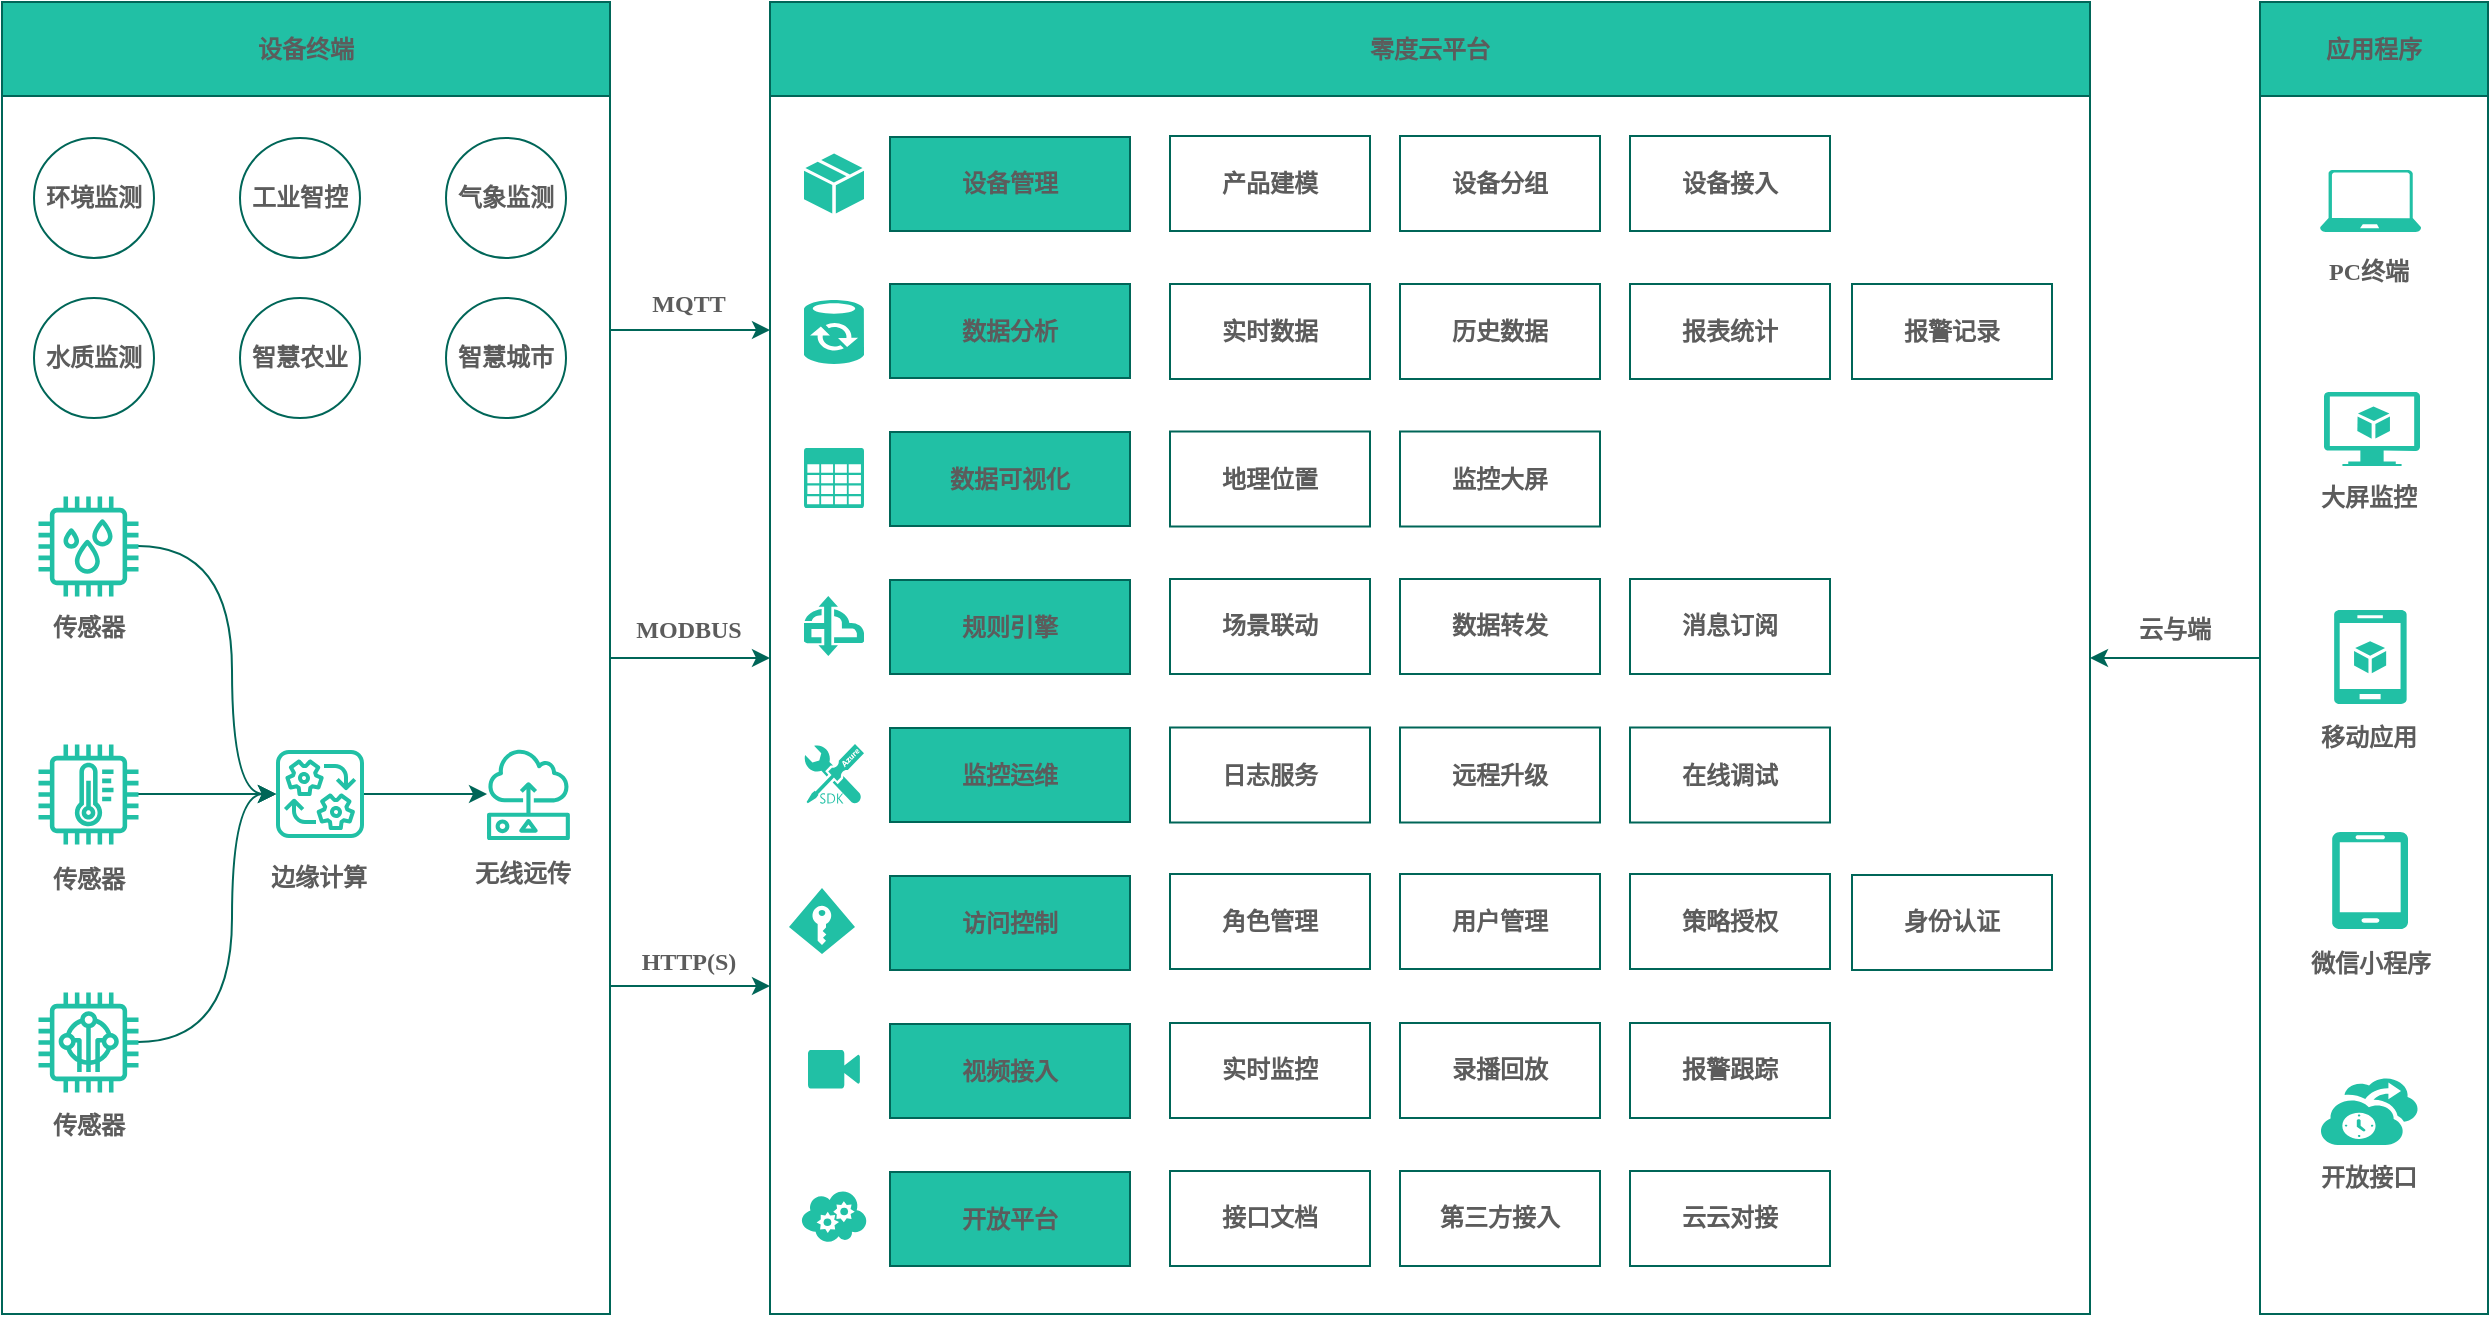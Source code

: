 <mxfile version="20.2.7" type="github" pages="3">
  <diagram id="eXwY4UNL-JvXnbsKmHx1" name="产品架构">
    <mxGraphModel dx="1154" dy="690" grid="0" gridSize="10" guides="1" tooltips="1" connect="1" arrows="1" fold="1" page="1" pageScale="1" pageWidth="1600" pageHeight="1200" math="0" shadow="0">
      <root>
        <mxCell id="0" />
        <mxCell id="1" parent="0" />
        <mxCell id="tjXEyFFxzJn_yfCBgNNE-80" style="edgeStyle=orthogonalEdgeStyle;rounded=0;orthogonalLoop=1;jettySize=auto;html=1;entryX=0;entryY=0.5;entryDx=0;entryDy=0;fontStyle=1;fontFamily=Verdana;curved=1;strokeColor=#006658;fontColor=#5C5C5C;sketch=0;" parent="1" source="tjXEyFFxzJn_yfCBgNNE-59" target="tjXEyFFxzJn_yfCBgNNE-73" edge="1">
          <mxGeometry relative="1" as="geometry" />
        </mxCell>
        <mxCell id="tjXEyFFxzJn_yfCBgNNE-81" style="edgeStyle=orthogonalEdgeStyle;rounded=0;orthogonalLoop=1;jettySize=auto;html=1;exitX=1;exitY=0.75;exitDx=0;exitDy=0;entryX=0;entryY=0.75;entryDx=0;entryDy=0;fontStyle=1;fontFamily=Verdana;curved=1;strokeColor=#006658;fontColor=#5C5C5C;sketch=0;" parent="1" source="tjXEyFFxzJn_yfCBgNNE-59" target="tjXEyFFxzJn_yfCBgNNE-73" edge="1">
          <mxGeometry relative="1" as="geometry" />
        </mxCell>
        <mxCell id="tjXEyFFxzJn_yfCBgNNE-82" style="edgeStyle=orthogonalEdgeStyle;rounded=0;orthogonalLoop=1;jettySize=auto;html=1;exitX=1;exitY=0.25;exitDx=0;exitDy=0;entryX=0;entryY=0.25;entryDx=0;entryDy=0;fontStyle=1;fontFamily=Verdana;curved=1;strokeColor=#006658;fontColor=#5C5C5C;sketch=0;" parent="1" source="tjXEyFFxzJn_yfCBgNNE-59" target="tjXEyFFxzJn_yfCBgNNE-73" edge="1">
          <mxGeometry relative="1" as="geometry" />
        </mxCell>
        <mxCell id="tjXEyFFxzJn_yfCBgNNE-59" value="" style="rounded=0;whiteSpace=wrap;html=1;fontFamily=Verdana;fontSize=12;fillColor=none;labelBorderColor=#A9C4EB;fontStyle=1;strokeColor=#006658;fontColor=#5C5C5C;sketch=0;" parent="1" vertex="1">
          <mxGeometry x="153" y="272" width="304" height="656" as="geometry" />
        </mxCell>
        <mxCell id="OxqNXNUA6j1CO8IW8d2d-9" style="edgeStyle=orthogonalEdgeStyle;rounded=0;orthogonalLoop=1;jettySize=auto;html=1;fontFamily=Verdana;curved=1;strokeColor=#006658;fontColor=#5C5C5C;sketch=0;" edge="1" parent="1" source="tjXEyFFxzJn_yfCBgNNE-10" target="tjXEyFFxzJn_yfCBgNNE-65">
          <mxGeometry relative="1" as="geometry">
            <Array as="points">
              <mxPoint x="268" y="544" />
              <mxPoint x="268" y="668" />
            </Array>
          </mxGeometry>
        </mxCell>
        <mxCell id="tjXEyFFxzJn_yfCBgNNE-10" value="" style="outlineConnect=0;verticalLabelPosition=bottom;verticalAlign=top;align=center;html=1;fontSize=12;fontStyle=1;aspect=fixed;pointerEvents=1;shape=mxgraph.aws4.iot_thing_humidity_sensor;fillStyle=auto;strokeWidth=0.3;rounded=0;resizeWidth=0;fixedWidth=0;fontFamily=Verdana;fillColor=#21C0A5;strokeColor=#006658;fontColor=#5C5C5C;sketch=0;" parent="1" vertex="1">
          <mxGeometry x="171" y="519" width="50" height="50" as="geometry" />
        </mxCell>
        <mxCell id="OxqNXNUA6j1CO8IW8d2d-11" style="edgeStyle=orthogonalEdgeStyle;rounded=0;orthogonalLoop=1;jettySize=auto;html=1;fontFamily=Verdana;curved=1;strokeColor=#006658;fontColor=#5C5C5C;sketch=0;" edge="1" parent="1" source="tjXEyFFxzJn_yfCBgNNE-11" target="tjXEyFFxzJn_yfCBgNNE-65">
          <mxGeometry relative="1" as="geometry" />
        </mxCell>
        <mxCell id="tjXEyFFxzJn_yfCBgNNE-11" value="" style="outlineConnect=0;verticalLabelPosition=bottom;verticalAlign=top;align=center;html=1;fontSize=12;fontStyle=1;aspect=fixed;pointerEvents=1;shape=mxgraph.aws4.iot_thing_temperature_sensor;strokeWidth=0.3;rounded=0;fontFamily=Verdana;fillColor=#21C0A5;strokeColor=#006658;fontColor=#5C5C5C;sketch=0;" parent="1" vertex="1">
          <mxGeometry x="171" y="643" width="50" height="50" as="geometry" />
        </mxCell>
        <mxCell id="OxqNXNUA6j1CO8IW8d2d-12" style="edgeStyle=orthogonalEdgeStyle;rounded=0;orthogonalLoop=1;jettySize=auto;html=1;fontFamily=Verdana;curved=1;strokeColor=#006658;fontColor=#5C5C5C;sketch=0;" edge="1" parent="1" source="tjXEyFFxzJn_yfCBgNNE-14" target="tjXEyFFxzJn_yfCBgNNE-65">
          <mxGeometry relative="1" as="geometry">
            <Array as="points">
              <mxPoint x="268" y="792" />
              <mxPoint x="268" y="668" />
            </Array>
          </mxGeometry>
        </mxCell>
        <mxCell id="tjXEyFFxzJn_yfCBgNNE-14" value="" style="outlineConnect=0;verticalLabelPosition=bottom;verticalAlign=top;align=center;html=1;fontSize=12;fontStyle=1;aspect=fixed;pointerEvents=1;shape=mxgraph.aws4.iot_thing_freertos_device;fillStyle=auto;strokeWidth=0.3;rounded=0;fontFamily=Verdana;fillColor=#21C0A5;strokeColor=#006658;fontColor=#5C5C5C;sketch=0;" parent="1" vertex="1">
          <mxGeometry x="171" y="767" width="50" height="50" as="geometry" />
        </mxCell>
        <mxCell id="tjXEyFFxzJn_yfCBgNNE-60" value="传感器" style="text;html=1;resizable=0;autosize=1;align=center;verticalAlign=middle;points=[];fillColor=none;strokeColor=none;rounded=0;fontFamily=Verdana;fontSize=12;fontStyle=1;fontColor=#5C5C5C;sketch=0;" parent="1" vertex="1">
          <mxGeometry x="169" y="572" width="54" height="26" as="geometry" />
        </mxCell>
        <mxCell id="tjXEyFFxzJn_yfCBgNNE-63" value="传感器" style="text;html=1;resizable=0;autosize=1;align=center;verticalAlign=middle;points=[];fillColor=none;strokeColor=none;rounded=0;fontFamily=Verdana;fontSize=12;fontStyle=1;fontColor=#5C5C5C;sketch=0;" parent="1" vertex="1">
          <mxGeometry x="169" y="698" width="54" height="26" as="geometry" />
        </mxCell>
        <mxCell id="tjXEyFFxzJn_yfCBgNNE-64" value="传感器" style="text;html=1;resizable=0;autosize=1;align=center;verticalAlign=middle;points=[];fillColor=none;strokeColor=none;rounded=0;fontFamily=Verdana;fontSize=12;fontStyle=1;fontColor=#5C5C5C;sketch=0;" parent="1" vertex="1">
          <mxGeometry x="169" y="821" width="54" height="26" as="geometry" />
        </mxCell>
        <mxCell id="OxqNXNUA6j1CO8IW8d2d-13" style="edgeStyle=orthogonalEdgeStyle;rounded=0;orthogonalLoop=1;jettySize=auto;html=1;fontFamily=Verdana;curved=1;strokeColor=#006658;fontColor=#5C5C5C;sketch=0;" edge="1" parent="1" source="tjXEyFFxzJn_yfCBgNNE-65" target="OxqNXNUA6j1CO8IW8d2d-7">
          <mxGeometry relative="1" as="geometry" />
        </mxCell>
        <mxCell id="tjXEyFFxzJn_yfCBgNNE-65" value="" style="outlineConnect=0;strokeColor=none;dashed=0;verticalLabelPosition=bottom;verticalAlign=top;align=center;html=1;fontSize=12;fontStyle=1;aspect=fixed;pointerEvents=1;shape=mxgraph.aws4.iot_greengrass_interprocess_communication;rounded=0;fontFamily=Verdana;fillColor=#21C0A5;fontColor=#5C5C5C;sketch=0;" parent="1" vertex="1">
          <mxGeometry x="290" y="646" width="44" height="44" as="geometry" />
        </mxCell>
        <mxCell id="tjXEyFFxzJn_yfCBgNNE-66" value="边缘计算" style="text;html=1;resizable=0;autosize=1;align=center;verticalAlign=middle;points=[];fillColor=none;strokeColor=none;rounded=0;fontFamily=Verdana;fontSize=12;fontStyle=1;fontColor=#5C5C5C;sketch=0;" parent="1" vertex="1">
          <mxGeometry x="278" y="697" width="66" height="26" as="geometry" />
        </mxCell>
        <mxCell id="tjXEyFFxzJn_yfCBgNNE-67" value="无线远传" style="text;html=1;resizable=0;autosize=1;align=center;verticalAlign=middle;points=[];fillColor=none;strokeColor=none;rounded=0;fontFamily=Verdana;fontSize=12;fontStyle=1;fontColor=#5C5C5C;sketch=0;" parent="1" vertex="1">
          <mxGeometry x="380.23" y="695" width="66" height="26" as="geometry" />
        </mxCell>
        <mxCell id="tjXEyFFxzJn_yfCBgNNE-73" value="" style="rounded=0;whiteSpace=wrap;html=1;fontFamily=Verdana;fontSize=12;fillColor=none;labelBorderColor=#A9C4EB;fontStyle=1;strokeColor=#006658;fontColor=#5C5C5C;sketch=0;" parent="1" vertex="1">
          <mxGeometry x="537" y="272" width="660" height="656" as="geometry" />
        </mxCell>
        <mxCell id="tjXEyFFxzJn_yfCBgNNE-118" style="edgeStyle=orthogonalEdgeStyle;rounded=0;orthogonalLoop=1;jettySize=auto;html=1;entryX=1;entryY=0.5;entryDx=0;entryDy=0;fontStyle=1;fontFamily=Verdana;curved=1;strokeColor=#006658;fontColor=#5C5C5C;sketch=0;exitX=0;exitY=0.5;exitDx=0;exitDy=0;strokeWidth=1;" parent="1" source="tjXEyFFxzJn_yfCBgNNE-101" target="tjXEyFFxzJn_yfCBgNNE-73" edge="1">
          <mxGeometry relative="1" as="geometry">
            <mxPoint x="1285" y="598" as="sourcePoint" />
          </mxGeometry>
        </mxCell>
        <mxCell id="tjXEyFFxzJn_yfCBgNNE-83" value="MQTT" style="text;html=1;align=center;verticalAlign=middle;resizable=0;points=[];autosize=1;strokeColor=none;fillColor=none;rounded=0;fontStyle=1;fontFamily=Verdana;fontColor=#5C5C5C;sketch=0;" parent="1" vertex="1">
          <mxGeometry x="468" y="410" width="56" height="26" as="geometry" />
        </mxCell>
        <mxCell id="tjXEyFFxzJn_yfCBgNNE-84" value="MODBUS" style="text;html=1;align=center;verticalAlign=middle;resizable=0;points=[];autosize=1;strokeColor=none;fillColor=none;rounded=0;fontStyle=1;fontFamily=Verdana;fontColor=#5C5C5C;sketch=0;" parent="1" vertex="1">
          <mxGeometry x="457.5" y="572.5" width="77" height="26" as="geometry" />
        </mxCell>
        <mxCell id="tjXEyFFxzJn_yfCBgNNE-85" value="HTTP(S)" style="text;html=1;align=center;verticalAlign=middle;resizable=0;points=[];autosize=1;strokeColor=none;fillColor=none;rounded=0;fontStyle=1;fontFamily=Verdana;fontColor=#5C5C5C;sketch=0;" parent="1" vertex="1">
          <mxGeometry x="458.5" y="739" width="75" height="26" as="geometry" />
        </mxCell>
        <mxCell id="tjXEyFFxzJn_yfCBgNNE-101" value="" style="rounded=0;whiteSpace=wrap;html=1;fontFamily=Verdana;fontSize=12;fillColor=none;labelBorderColor=#A9C4EB;fontStyle=1;strokeColor=#006658;fontColor=#5C5C5C;sketch=0;" parent="1" vertex="1">
          <mxGeometry x="1282" y="272" width="114" height="656" as="geometry" />
        </mxCell>
        <mxCell id="tjXEyFFxzJn_yfCBgNNE-103" value="&lt;span&gt;产品建模&lt;/span&gt;" style="rounded=0;whiteSpace=wrap;html=1;fillColor=none;fontStyle=1;fontFamily=Verdana;strokeColor=#006658;fontColor=#5C5C5C;sketch=0;" parent="1" vertex="1">
          <mxGeometry x="737" y="339" width="100" height="47.5" as="geometry" />
        </mxCell>
        <mxCell id="tjXEyFFxzJn_yfCBgNNE-107" value="微信小程序" style="text;html=1;resizable=0;autosize=1;align=center;verticalAlign=middle;points=[];fillColor=none;strokeColor=none;rounded=0;fontFamily=Verdana;fontSize=12;fontStyle=1;fontColor=#5C5C5C;sketch=0;" parent="1" vertex="1">
          <mxGeometry x="1298.31" y="740" width="78" height="26" as="geometry" />
        </mxCell>
        <mxCell id="tjXEyFFxzJn_yfCBgNNE-109" value="移动应用" style="text;html=1;resizable=0;autosize=1;align=center;verticalAlign=middle;points=[];fillColor=none;strokeColor=none;rounded=0;fontFamily=Verdana;fontSize=12;fontStyle=1;fontColor=#5C5C5C;sketch=0;" parent="1" vertex="1">
          <mxGeometry x="1303.0" y="627" width="66" height="26" as="geometry" />
        </mxCell>
        <mxCell id="tjXEyFFxzJn_yfCBgNNE-113" value="" style="verticalLabelPosition=bottom;html=1;verticalAlign=top;align=center;strokeColor=none;shape=mxgraph.azure.virtual_machine_feature;pointerEvents=1;rounded=0;fontStyle=1;fontFamily=Verdana;fillColor=#21C0A5;fontColor=#5C5C5C;sketch=0;" parent="1" vertex="1">
          <mxGeometry x="1314" y="467" width="48" height="37" as="geometry" />
        </mxCell>
        <mxCell id="tjXEyFFxzJn_yfCBgNNE-114" value="" style="verticalLabelPosition=bottom;html=1;verticalAlign=top;align=center;strokeColor=none;shape=mxgraph.azure.mobile_services;pointerEvents=1;rounded=0;fontStyle=1;fontFamily=Verdana;fillColor=#21C0A5;fontColor=#5C5C5C;sketch=0;" parent="1" vertex="1">
          <mxGeometry x="1319" y="576" width="36.39" height="47" as="geometry" />
        </mxCell>
        <mxCell id="tjXEyFFxzJn_yfCBgNNE-115" value="" style="verticalLabelPosition=bottom;html=1;verticalAlign=top;align=center;strokeColor=none;shape=mxgraph.azure.laptop;pointerEvents=1;rounded=0;fontStyle=1;fontFamily=Verdana;fillColor=#21C0A5;fontColor=#5C5C5C;sketch=0;" parent="1" vertex="1">
          <mxGeometry x="1312" y="356" width="50.61" height="31" as="geometry" />
        </mxCell>
        <mxCell id="tjXEyFFxzJn_yfCBgNNE-116" value="PC终端" style="text;html=1;resizable=0;autosize=1;align=center;verticalAlign=middle;points=[];fillColor=none;strokeColor=none;rounded=0;fontFamily=Verdana;fontSize=12;fontStyle=1;fontColor=#5C5C5C;sketch=0;" parent="1" vertex="1">
          <mxGeometry x="1306.5" y="394" width="59" height="26" as="geometry" />
        </mxCell>
        <mxCell id="tjXEyFFxzJn_yfCBgNNE-117" value="大屏监控" style="text;html=1;resizable=0;autosize=1;align=center;verticalAlign=middle;points=[];fillColor=none;strokeColor=none;rounded=0;fontFamily=Verdana;fontSize=12;fontStyle=1;fontColor=#5C5C5C;sketch=0;" parent="1" vertex="1">
          <mxGeometry x="1303.0" y="507" width="66" height="26" as="geometry" />
        </mxCell>
        <mxCell id="tjXEyFFxzJn_yfCBgNNE-119" value="" style="verticalLabelPosition=bottom;html=1;verticalAlign=top;align=center;strokeColor=none;shape=mxgraph.azure.backup_service;rounded=0;fontStyle=1;fontFamily=Verdana;fillColor=#21C0A5;fontColor=#5C5C5C;sketch=0;" parent="1" vertex="1">
          <mxGeometry x="1311.86" y="809.5" width="49.28" height="34" as="geometry" />
        </mxCell>
        <mxCell id="tjXEyFFxzJn_yfCBgNNE-120" value="开放接口" style="text;html=1;resizable=0;autosize=1;align=center;verticalAlign=middle;points=[];fillColor=none;strokeColor=none;rounded=0;fontFamily=Verdana;fontSize=12;fontStyle=1;fontColor=#5C5C5C;sketch=0;" parent="1" vertex="1">
          <mxGeometry x="1303.0" y="847" width="66" height="26" as="geometry" />
        </mxCell>
        <mxCell id="tjXEyFFxzJn_yfCBgNNE-138" value="&lt;span&gt;设备分组&lt;/span&gt;" style="rounded=0;whiteSpace=wrap;html=1;fillColor=none;fontStyle=1;fontFamily=Verdana;strokeColor=#006658;fontColor=#5C5C5C;sketch=0;" parent="1" vertex="1">
          <mxGeometry x="852" y="339" width="100" height="47.5" as="geometry" />
        </mxCell>
        <mxCell id="tjXEyFFxzJn_yfCBgNNE-140" value="设备管理" style="rounded=0;whiteSpace=wrap;html=1;fontStyle=1;fontFamily=Verdana;fillColor=#21C0A5;strokeColor=#006658;fontColor=#5C5C5C;sketch=0;" parent="1" vertex="1">
          <mxGeometry x="597" y="339.5" width="120" height="47" as="geometry" />
        </mxCell>
        <mxCell id="tjXEyFFxzJn_yfCBgNNE-141" value="&lt;span&gt;设备接入&lt;/span&gt;" style="rounded=0;whiteSpace=wrap;html=1;fillColor=none;fontStyle=1;fontFamily=Verdana;strokeColor=#006658;fontColor=#5C5C5C;sketch=0;" parent="1" vertex="1">
          <mxGeometry x="967" y="339" width="100" height="47.5" as="geometry" />
        </mxCell>
        <mxCell id="tjXEyFFxzJn_yfCBgNNE-143" value="&lt;span&gt;实时数据&lt;/span&gt;" style="rounded=0;whiteSpace=wrap;html=1;fillColor=none;fontStyle=1;fontFamily=Verdana;strokeColor=#006658;fontColor=#5C5C5C;sketch=0;" parent="1" vertex="1">
          <mxGeometry x="737" y="413" width="100" height="47.5" as="geometry" />
        </mxCell>
        <mxCell id="tjXEyFFxzJn_yfCBgNNE-144" value="&lt;span&gt;报表统计&lt;/span&gt;" style="rounded=0;whiteSpace=wrap;html=1;fillColor=none;fontStyle=1;fontFamily=Verdana;strokeColor=#006658;fontColor=#5C5C5C;sketch=0;" parent="1" vertex="1">
          <mxGeometry x="967" y="413" width="100" height="47.5" as="geometry" />
        </mxCell>
        <mxCell id="tjXEyFFxzJn_yfCBgNNE-145" value="&lt;span&gt;历史数据&lt;/span&gt;" style="rounded=0;whiteSpace=wrap;html=1;fillColor=none;fontStyle=1;fontFamily=Verdana;strokeColor=#006658;fontColor=#5C5C5C;sketch=0;" parent="1" vertex="1">
          <mxGeometry x="852" y="413" width="100" height="47.5" as="geometry" />
        </mxCell>
        <mxCell id="tjXEyFFxzJn_yfCBgNNE-146" value="&lt;span&gt;报警记录&lt;/span&gt;" style="rounded=0;whiteSpace=wrap;html=1;fillColor=none;fontStyle=1;fontFamily=Verdana;strokeColor=#006658;fontColor=#5C5C5C;sketch=0;" parent="1" vertex="1">
          <mxGeometry x="1078" y="413" width="100" height="47.5" as="geometry" />
        </mxCell>
        <mxCell id="tjXEyFFxzJn_yfCBgNNE-147" value="数据分析" style="rounded=0;whiteSpace=wrap;html=1;fontStyle=1;fontFamily=Verdana;fillColor=#21C0A5;strokeColor=#006658;fontColor=#5C5C5C;sketch=0;" parent="1" vertex="1">
          <mxGeometry x="597" y="413" width="120" height="47" as="geometry" />
        </mxCell>
        <mxCell id="tjXEyFFxzJn_yfCBgNNE-149" value="数据可视化" style="rounded=0;whiteSpace=wrap;html=1;fontStyle=1;fontFamily=Verdana;fillColor=#21C0A5;strokeColor=#006658;fontColor=#5C5C5C;sketch=0;" parent="1" vertex="1">
          <mxGeometry x="597" y="487" width="120" height="47" as="geometry" />
        </mxCell>
        <mxCell id="tjXEyFFxzJn_yfCBgNNE-150" value="地理位置" style="rounded=0;whiteSpace=wrap;html=1;fillColor=none;fontStyle=1;fontFamily=Verdana;strokeColor=#006658;fontColor=#5C5C5C;sketch=0;" parent="1" vertex="1">
          <mxGeometry x="737" y="486.75" width="100" height="47.5" as="geometry" />
        </mxCell>
        <mxCell id="tjXEyFFxzJn_yfCBgNNE-151" value="&lt;span&gt;监控大屏&lt;/span&gt;" style="rounded=0;whiteSpace=wrap;html=1;fillColor=none;fontStyle=1;fontFamily=Verdana;strokeColor=#006658;fontColor=#5C5C5C;sketch=0;" parent="1" vertex="1">
          <mxGeometry x="852" y="486.75" width="100" height="47.5" as="geometry" />
        </mxCell>
        <mxCell id="tjXEyFFxzJn_yfCBgNNE-155" value="规则引擎" style="rounded=0;whiteSpace=wrap;html=1;fontStyle=1;fontFamily=Verdana;fillColor=#21C0A5;strokeColor=#006658;fontColor=#5C5C5C;sketch=0;" parent="1" vertex="1">
          <mxGeometry x="597" y="561" width="120" height="47" as="geometry" />
        </mxCell>
        <mxCell id="tjXEyFFxzJn_yfCBgNNE-156" value="&lt;span&gt;场景联动&lt;/span&gt;" style="rounded=0;whiteSpace=wrap;html=1;fillColor=none;fontStyle=1;fontFamily=Verdana;strokeColor=#006658;fontColor=#5C5C5C;sketch=0;" parent="1" vertex="1">
          <mxGeometry x="737" y="560.5" width="100" height="47.5" as="geometry" />
        </mxCell>
        <mxCell id="tjXEyFFxzJn_yfCBgNNE-157" value="&lt;span&gt;数据转发&lt;/span&gt;" style="rounded=0;whiteSpace=wrap;html=1;fillColor=none;fontStyle=1;fontFamily=Verdana;strokeColor=#006658;fontColor=#5C5C5C;sketch=0;" parent="1" vertex="1">
          <mxGeometry x="852" y="560.5" width="100" height="47.5" as="geometry" />
        </mxCell>
        <mxCell id="tjXEyFFxzJn_yfCBgNNE-158" value="&lt;span&gt;消息订阅&lt;/span&gt;" style="rounded=0;whiteSpace=wrap;html=1;fillColor=none;fontStyle=1;fontFamily=Verdana;strokeColor=#006658;fontColor=#5C5C5C;sketch=0;" parent="1" vertex="1">
          <mxGeometry x="967" y="560.5" width="100" height="47.5" as="geometry" />
        </mxCell>
        <mxCell id="tjXEyFFxzJn_yfCBgNNE-159" value="监控运维" style="rounded=0;whiteSpace=wrap;html=1;fontStyle=1;fontFamily=Verdana;fillColor=#21C0A5;strokeColor=#006658;fontColor=#5C5C5C;sketch=0;" parent="1" vertex="1">
          <mxGeometry x="597" y="635" width="120" height="47" as="geometry" />
        </mxCell>
        <mxCell id="tjXEyFFxzJn_yfCBgNNE-160" value="&lt;span&gt;日志服务&lt;/span&gt;" style="rounded=0;whiteSpace=wrap;html=1;fillColor=none;fontStyle=1;fontFamily=Verdana;strokeColor=#006658;fontColor=#5C5C5C;sketch=0;" parent="1" vertex="1">
          <mxGeometry x="737" y="634.75" width="100" height="47.5" as="geometry" />
        </mxCell>
        <mxCell id="tjXEyFFxzJn_yfCBgNNE-161" value="&lt;span&gt;远程升级&lt;/span&gt;" style="rounded=0;whiteSpace=wrap;html=1;fillColor=none;fontStyle=1;fontFamily=Verdana;strokeColor=#006658;fontColor=#5C5C5C;sketch=0;" parent="1" vertex="1">
          <mxGeometry x="852" y="634.75" width="100" height="47.5" as="geometry" />
        </mxCell>
        <mxCell id="tjXEyFFxzJn_yfCBgNNE-162" value="&lt;span&gt;在线调试&lt;/span&gt;" style="rounded=0;whiteSpace=wrap;html=1;fillColor=none;fontStyle=1;fontFamily=Verdana;strokeColor=#006658;fontColor=#5C5C5C;sketch=0;" parent="1" vertex="1">
          <mxGeometry x="967" y="634.75" width="100" height="47.5" as="geometry" />
        </mxCell>
        <mxCell id="tjXEyFFxzJn_yfCBgNNE-166" value="策略授权" style="rounded=0;whiteSpace=wrap;html=1;fillColor=none;fontStyle=1;fontFamily=Verdana;strokeColor=#006658;fontColor=#5C5C5C;sketch=0;" parent="1" vertex="1">
          <mxGeometry x="967" y="708" width="100" height="47.5" as="geometry" />
        </mxCell>
        <mxCell id="tjXEyFFxzJn_yfCBgNNE-167" value="访问控制" style="rounded=0;whiteSpace=wrap;html=1;fontStyle=1;fontFamily=Verdana;fillColor=#21C0A5;strokeColor=#006658;fontColor=#5C5C5C;sketch=0;" parent="1" vertex="1">
          <mxGeometry x="597" y="709" width="120" height="47" as="geometry" />
        </mxCell>
        <mxCell id="tjXEyFFxzJn_yfCBgNNE-168" value="&lt;span&gt;角色管理&lt;/span&gt;" style="rounded=0;whiteSpace=wrap;html=1;fillColor=none;fontStyle=1;fontFamily=Verdana;strokeColor=#006658;fontColor=#5C5C5C;sketch=0;" parent="1" vertex="1">
          <mxGeometry x="737" y="708" width="100" height="47.5" as="geometry" />
        </mxCell>
        <mxCell id="tjXEyFFxzJn_yfCBgNNE-169" value="&lt;span&gt;用户管理&lt;/span&gt;" style="rounded=0;whiteSpace=wrap;html=1;fillColor=none;fontStyle=1;fontFamily=Verdana;strokeColor=#006658;fontColor=#5C5C5C;sketch=0;" parent="1" vertex="1">
          <mxGeometry x="852" y="708" width="100" height="47.5" as="geometry" />
        </mxCell>
        <mxCell id="tjXEyFFxzJn_yfCBgNNE-170" value="&lt;span&gt;云云对接&lt;/span&gt;" style="rounded=0;whiteSpace=wrap;html=1;fillColor=none;fontStyle=1;fontFamily=Verdana;strokeColor=#006658;fontColor=#5C5C5C;sketch=0;" parent="1" vertex="1">
          <mxGeometry x="967" y="856.5" width="100" height="47.5" as="geometry" />
        </mxCell>
        <mxCell id="tjXEyFFxzJn_yfCBgNNE-171" value="开放平台" style="rounded=0;whiteSpace=wrap;html=1;fontStyle=1;fontFamily=Verdana;fillColor=#21C0A5;strokeColor=#006658;fontColor=#5C5C5C;sketch=0;" parent="1" vertex="1">
          <mxGeometry x="597" y="857" width="120" height="47" as="geometry" />
        </mxCell>
        <mxCell id="tjXEyFFxzJn_yfCBgNNE-176" value="&lt;span&gt;身份认证&lt;/span&gt;" style="rounded=0;whiteSpace=wrap;html=1;fillColor=none;fontStyle=1;fontFamily=Verdana;strokeColor=#006658;fontColor=#5C5C5C;sketch=0;" parent="1" vertex="1">
          <mxGeometry x="1078" y="708.5" width="100" height="47.5" as="geometry" />
        </mxCell>
        <mxCell id="tjXEyFFxzJn_yfCBgNNE-177" value="视频接入" style="rounded=0;whiteSpace=wrap;html=1;fontStyle=1;fontFamily=Verdana;fillColor=#21C0A5;strokeColor=#006658;fontColor=#5C5C5C;sketch=0;" parent="1" vertex="1">
          <mxGeometry x="597" y="783" width="120" height="47" as="geometry" />
        </mxCell>
        <mxCell id="tjXEyFFxzJn_yfCBgNNE-178" value="&lt;span&gt;实时监控&lt;/span&gt;" style="rounded=0;whiteSpace=wrap;html=1;fillColor=none;fontStyle=1;fontFamily=Verdana;strokeColor=#006658;fontColor=#5C5C5C;sketch=0;" parent="1" vertex="1">
          <mxGeometry x="737" y="782.5" width="100" height="47.5" as="geometry" />
        </mxCell>
        <mxCell id="tjXEyFFxzJn_yfCBgNNE-179" value="&lt;span&gt;录播回放&lt;/span&gt;" style="rounded=0;whiteSpace=wrap;html=1;fillColor=none;fontStyle=1;fontFamily=Verdana;strokeColor=#006658;fontColor=#5C5C5C;sketch=0;" parent="1" vertex="1">
          <mxGeometry x="852" y="782.5" width="100" height="47.5" as="geometry" />
        </mxCell>
        <mxCell id="tjXEyFFxzJn_yfCBgNNE-180" value="&lt;span&gt;报警跟踪&lt;/span&gt;" style="rounded=0;whiteSpace=wrap;html=1;fillColor=none;fontStyle=1;fontFamily=Verdana;strokeColor=#006658;fontColor=#5C5C5C;sketch=0;" parent="1" vertex="1">
          <mxGeometry x="967" y="782.5" width="100" height="47.5" as="geometry" />
        </mxCell>
        <mxCell id="tjXEyFFxzJn_yfCBgNNE-187" value="云与端" style="text;html=1;align=center;verticalAlign=middle;resizable=0;points=[];autosize=1;strokeColor=none;fillColor=none;rounded=0;fontStyle=1;fontFamily=Verdana;fontColor=#5C5C5C;sketch=0;" parent="1" vertex="1">
          <mxGeometry x="1212" y="573" width="54" height="26" as="geometry" />
        </mxCell>
        <mxCell id="OxqNXNUA6j1CO8IW8d2d-7" value="" style="sketch=0;outlineConnect=0;strokeColor=none;dashed=0;verticalLabelPosition=bottom;verticalAlign=top;align=center;html=1;fontSize=12;fontStyle=0;aspect=fixed;pointerEvents=1;shape=mxgraph.aws4.sensor;fontFamily=Verdana;fillColor=#21C0A5;fontColor=#5C5C5C;" vertex="1" parent="1">
          <mxGeometry x="395" y="645" width="42.46" height="46" as="geometry" />
        </mxCell>
        <mxCell id="OxqNXNUA6j1CO8IW8d2d-16" value="设备终端" style="rounded=0;whiteSpace=wrap;html=1;fontStyle=1;fontFamily=Verdana;fillColor=#21C0A5;strokeColor=#006658;fontColor=#5C5C5C;sketch=0;" vertex="1" parent="1">
          <mxGeometry x="153" y="272" width="304" height="47" as="geometry" />
        </mxCell>
        <mxCell id="OxqNXNUA6j1CO8IW8d2d-17" value="零度云平台" style="rounded=0;whiteSpace=wrap;html=1;fontStyle=1;fontFamily=Verdana;fillColor=#21C0A5;strokeColor=#006658;fontColor=#5C5C5C;sketch=0;" vertex="1" parent="1">
          <mxGeometry x="537" y="272" width="660" height="47" as="geometry" />
        </mxCell>
        <mxCell id="OxqNXNUA6j1CO8IW8d2d-18" value="应用程序" style="rounded=0;whiteSpace=wrap;html=1;fontStyle=1;fontFamily=Verdana;fillColor=#21C0A5;strokeColor=#006658;fontColor=#5C5C5C;sketch=0;" vertex="1" parent="1">
          <mxGeometry x="1282" y="272" width="114" height="47" as="geometry" />
        </mxCell>
        <mxCell id="0i5c23y_zRVQkmlZ4660-1" value="&lt;span&gt;接口文档&lt;/span&gt;" style="rounded=0;whiteSpace=wrap;html=1;fillColor=none;fontStyle=1;fontFamily=Verdana;strokeColor=#006658;fontColor=#5C5C5C;sketch=0;" vertex="1" parent="1">
          <mxGeometry x="737" y="856.5" width="100" height="47.5" as="geometry" />
        </mxCell>
        <mxCell id="0i5c23y_zRVQkmlZ4660-2" value="&lt;span&gt;第三方接入&lt;/span&gt;" style="rounded=0;whiteSpace=wrap;html=1;fillColor=none;fontStyle=1;fontFamily=Verdana;strokeColor=#006658;fontColor=#5C5C5C;sketch=0;" vertex="1" parent="1">
          <mxGeometry x="852" y="856.5" width="100" height="47.5" as="geometry" />
        </mxCell>
        <mxCell id="0i5c23y_zRVQkmlZ4660-6" value="" style="group;fontColor=#5C5C5C;sketch=0;" vertex="1" connectable="0" parent="1">
          <mxGeometry x="1318" y="687" width="38" height="48.5" as="geometry" />
        </mxCell>
        <mxCell id="tjXEyFFxzJn_yfCBgNNE-132" value="" style="shape=image;html=1;verticalAlign=top;verticalLabelPosition=bottom;imageAspect=0;aspect=fixed;image=https://cdn2.iconfinder.com/data/icons/social-media-2420/512/WeChat-128.png;rounded=0;fontStyle=1;fontFamily=Verdana;fillColor=#21C0A5;strokeColor=#006658;fontColor=#5C5C5C;sketch=0;" parent="0i5c23y_zRVQkmlZ4660-6" vertex="1">
          <mxGeometry x="8.75" y="14" width="20.5" height="20.5" as="geometry" />
        </mxCell>
        <mxCell id="0i5c23y_zRVQkmlZ4660-4" value="" style="verticalLabelPosition=bottom;html=1;verticalAlign=top;align=center;strokeColor=none;shape=mxgraph.azure.mobile;pointerEvents=1;fillStyle=auto;fontFamily=Verdana;fillColor=#21C0A5;fontColor=#5C5C5C;sketch=0;" vertex="1" parent="0i5c23y_zRVQkmlZ4660-6">
          <mxGeometry width="38" height="48.5" as="geometry" />
        </mxCell>
        <mxCell id="0i5c23y_zRVQkmlZ4660-7" value="" style="verticalLabelPosition=bottom;html=1;verticalAlign=top;align=center;strokeColor=none;shape=mxgraph.azure.cloud_service_package_file;fillColor=#21C0A5;fontColor=#5C5C5C;sketch=0;" vertex="1" parent="1">
          <mxGeometry x="554" y="347.75" width="30" height="30" as="geometry" />
        </mxCell>
        <mxCell id="0i5c23y_zRVQkmlZ4660-8" value="" style="verticalLabelPosition=bottom;html=1;verticalAlign=top;align=center;strokeColor=none;fillColor=#21C0A5;shape=mxgraph.azure.sql_datasync;fontColor=#5C5C5C;sketch=0;" vertex="1" parent="1">
          <mxGeometry x="554" y="421" width="30" height="32" as="geometry" />
        </mxCell>
        <mxCell id="0i5c23y_zRVQkmlZ4660-10" value="" style="verticalLabelPosition=bottom;html=1;verticalAlign=top;align=center;strokeColor=none;fillColor=#21C0A5;shape=mxgraph.azure.storage;pointerEvents=1;fontColor=#5C5C5C;sketch=0;" vertex="1" parent="1">
          <mxGeometry x="554" y="495" width="30" height="30" as="geometry" />
        </mxCell>
        <mxCell id="0i5c23y_zRVQkmlZ4660-13" value="" style="verticalLabelPosition=bottom;html=1;verticalAlign=top;align=center;strokeColor=none;fillColor=#21C0A5;shape=mxgraph.azure.service_bus_relay;pointerEvents=1;fontColor=#5C5C5C;sketch=0;" vertex="1" parent="1">
          <mxGeometry x="554" y="569" width="30" height="30" as="geometry" />
        </mxCell>
        <mxCell id="0i5c23y_zRVQkmlZ4660-14" value="" style="verticalLabelPosition=bottom;html=1;verticalAlign=top;align=center;strokeColor=none;fillColor=#21C0A5;shape=mxgraph.azure.azure_sdk;fontColor=#5C5C5C;sketch=0;" vertex="1" parent="1">
          <mxGeometry x="554" y="643" width="30" height="30" as="geometry" />
        </mxCell>
        <mxCell id="0i5c23y_zRVQkmlZ4660-15" value="" style="verticalLabelPosition=bottom;html=1;verticalAlign=top;align=center;strokeColor=none;fillColor=#21C0A5;shape=mxgraph.azure.access_control;fontColor=#5C5C5C;sketch=0;" vertex="1" parent="1">
          <mxGeometry x="546.5" y="715" width="33" height="33" as="geometry" />
        </mxCell>
        <mxCell id="0i5c23y_zRVQkmlZ4660-18" value="" style="verticalLabelPosition=bottom;html=1;verticalAlign=top;align=center;strokeColor=none;fillColor=#21C0A5;shape=mxgraph.azure.cloud_service;fontColor=#5C5C5C;sketch=0;" vertex="1" parent="1">
          <mxGeometry x="552.5" y="865.85" width="33" height="26.4" as="geometry" />
        </mxCell>
        <mxCell id="0i5c23y_zRVQkmlZ4660-21" value="" style="html=1;verticalLabelPosition=bottom;align=center;verticalAlign=top;strokeWidth=2;strokeColor=none;shadow=0;dashed=0;shape=mxgraph.ios7.icons.video_conversation;fontColor=#5C5C5C;fillColor=#21C0A5;sketch=0;" vertex="1" parent="1">
          <mxGeometry x="556" y="796" width="26" height="19.25" as="geometry" />
        </mxCell>
        <mxCell id="8PwLjcNWqDFwj7r1MA5Z-1" value="环境监测" style="ellipse;whiteSpace=wrap;html=1;sketch=0;fontColor=#5C5C5C;strokeColor=#006658;fillColor=none;fontStyle=1" vertex="1" parent="1">
          <mxGeometry x="169" y="340" width="60" height="60" as="geometry" />
        </mxCell>
        <mxCell id="aonGoNEtB-uizFiC8vRS-5" value="工业智控" style="ellipse;whiteSpace=wrap;html=1;sketch=0;fontColor=#5C5C5C;strokeColor=#006658;fillColor=none;fontStyle=1" vertex="1" parent="1">
          <mxGeometry x="272" y="340" width="60" height="60" as="geometry" />
        </mxCell>
        <mxCell id="aonGoNEtB-uizFiC8vRS-6" value="气象监测" style="ellipse;whiteSpace=wrap;html=1;sketch=0;fontColor=#5C5C5C;strokeColor=#006658;fillColor=none;fontStyle=1" vertex="1" parent="1">
          <mxGeometry x="375" y="340" width="60" height="60" as="geometry" />
        </mxCell>
        <mxCell id="aonGoNEtB-uizFiC8vRS-7" value="水质监测" style="ellipse;whiteSpace=wrap;html=1;sketch=0;fontColor=#5C5C5C;strokeColor=#006658;fillColor=none;fontStyle=1" vertex="1" parent="1">
          <mxGeometry x="169" y="420" width="60" height="60" as="geometry" />
        </mxCell>
        <mxCell id="aonGoNEtB-uizFiC8vRS-8" value="智慧农业" style="ellipse;whiteSpace=wrap;html=1;sketch=0;fontColor=#5C5C5C;strokeColor=#006658;fillColor=none;fontStyle=1" vertex="1" parent="1">
          <mxGeometry x="272" y="420" width="60" height="60" as="geometry" />
        </mxCell>
        <mxCell id="aonGoNEtB-uizFiC8vRS-12" value="智慧城市" style="ellipse;whiteSpace=wrap;html=1;sketch=0;fontColor=#5C5C5C;strokeColor=#006658;fillColor=none;fontStyle=1" vertex="1" parent="1">
          <mxGeometry x="375" y="420" width="60" height="60" as="geometry" />
        </mxCell>
      </root>
    </mxGraphModel>
  </diagram>
  <diagram id="njiM3GuUAcsLUfjWP6lE" name="软件架构图">
    <mxGraphModel dx="1327" dy="794" grid="0" gridSize="10" guides="1" tooltips="1" connect="1" arrows="1" fold="1" page="1" pageScale="1" pageWidth="1600" pageHeight="900" math="0" shadow="0">
      <root>
        <mxCell id="0" />
        <mxCell id="1" parent="0" />
        <mxCell id="f2aOGRNWcIEWTRS3dZkF-35" value="MQTT Broker" style="rounded=0;whiteSpace=wrap;html=1;fontStyle=1;fontFamily=Verdana;fillColor=none;strokeColor=#006658;fontColor=#5C5C5C;sketch=0;" vertex="1" parent="1">
          <mxGeometry x="479" y="95" width="157" height="47" as="geometry" />
        </mxCell>
        <mxCell id="f2aOGRNWcIEWTRS3dZkF-41" value="Modbus Hub" style="rounded=0;whiteSpace=wrap;html=1;fontStyle=1;fontFamily=Verdana;fillColor=none;strokeColor=#006658;fontColor=#5C5C5C;sketch=0;" vertex="1" parent="1">
          <mxGeometry x="480" y="195.5" width="156" height="47" as="geometry" />
        </mxCell>
        <mxCell id="f2aOGRNWcIEWTRS3dZkF-42" value="HTTP(S) Hub" style="rounded=0;whiteSpace=wrap;html=1;fontStyle=1;fontFamily=Verdana;fillColor=none;strokeColor=#006658;fontColor=#5C5C5C;sketch=0;" vertex="1" parent="1">
          <mxGeometry x="480" y="282.5" width="156" height="52" as="geometry" />
        </mxCell>
        <mxCell id="f2aOGRNWcIEWTRS3dZkF-45" value="规则引擎" style="rounded=0;whiteSpace=wrap;html=1;fontStyle=1;fontFamily=Verdana;fillColor=none;strokeColor=#006658;fontColor=#5C5C5C;sketch=0;" vertex="1" parent="1">
          <mxGeometry x="679" y="93.5" width="95" height="239.5" as="geometry" />
        </mxCell>
        <mxCell id="pGiumpKVXoyIcVX1KCBO-4" value="报警通知" style="rounded=0;whiteSpace=wrap;html=1;fontStyle=1;fontFamily=Verdana;fillColor=none;strokeColor=#006658;fontColor=#5C5C5C;sketch=0;" vertex="1" parent="1">
          <mxGeometry x="821" y="95" width="120" height="47" as="geometry" />
        </mxCell>
        <mxCell id="pGiumpKVXoyIcVX1KCBO-16" value="数据流转" style="rounded=0;whiteSpace=wrap;html=1;fontStyle=1;fontFamily=Verdana;fillColor=none;strokeColor=#006658;fontColor=#5C5C5C;sketch=0;" vertex="1" parent="1">
          <mxGeometry x="821" y="220.5" width="120" height="47" as="geometry" />
        </mxCell>
        <mxCell id="q_jVPE3fw5CypQBl7Vj3-15" value="" style="edgeStyle=none;rounded=0;jumpStyle=gap;orthogonalLoop=1;jettySize=auto;html=1;fontColor=#5C5C5C;startArrow=open;startFill=0;endArrow=open;endFill=0;strokeColor=#006658;strokeWidth=1;fillColor=#21C0A5;" edge="1" parent="1" source="pGiumpKVXoyIcVX1KCBO-17" target="pGiumpKVXoyIcVX1KCBO-27">
          <mxGeometry relative="1" as="geometry" />
        </mxCell>
        <mxCell id="pGiumpKVXoyIcVX1KCBO-17" value="设备" style="rounded=0;whiteSpace=wrap;html=1;fontStyle=1;fontFamily=Verdana;fillColor=none;strokeColor=#006658;fontColor=#5C5C5C;sketch=0;" vertex="1" parent="1">
          <mxGeometry x="215" y="88" width="95" height="239.5" as="geometry" />
        </mxCell>
        <mxCell id="pGiumpKVXoyIcVX1KCBO-18" value="PC应用" style="rounded=0;whiteSpace=wrap;html=1;fontStyle=1;fontFamily=Verdana;fillColor=none;strokeColor=#006658;fontColor=#5C5C5C;sketch=0;" vertex="1" parent="1">
          <mxGeometry x="215" y="577" width="95" height="55.5" as="geometry" />
        </mxCell>
        <mxCell id="q_jVPE3fw5CypQBl7Vj3-6" style="edgeStyle=none;rounded=0;jumpStyle=gap;orthogonalLoop=1;jettySize=auto;html=1;entryX=0;entryY=0.5;entryDx=0;entryDy=0;fontColor=#5C5C5C;startArrow=open;startFill=0;endArrow=open;endFill=0;strokeColor=#006658;strokeWidth=1;fillColor=#21C0A5;exitX=1;exitY=0.5;exitDx=0;exitDy=0;" edge="1" parent="1" source="pGiumpKVXoyIcVX1KCBO-19" target="pGiumpKVXoyIcVX1KCBO-23">
          <mxGeometry relative="1" as="geometry" />
        </mxCell>
        <mxCell id="q_jVPE3fw5CypQBl7Vj3-7" style="edgeStyle=none;rounded=0;jumpStyle=gap;orthogonalLoop=1;jettySize=auto;html=1;exitX=1;exitY=0.5;exitDx=0;exitDy=0;fontColor=#5C5C5C;startArrow=open;startFill=0;endArrow=open;endFill=0;strokeColor=#006658;strokeWidth=1;fillColor=#21C0A5;" edge="1" parent="1" source="pGiumpKVXoyIcVX1KCBO-19" target="pGiumpKVXoyIcVX1KCBO-34">
          <mxGeometry relative="1" as="geometry" />
        </mxCell>
        <mxCell id="pGiumpKVXoyIcVX1KCBO-19" value="API网关" style="rounded=0;whiteSpace=wrap;html=1;fontStyle=1;fontFamily=Verdana;fillColor=none;strokeColor=#006658;fontColor=#5C5C5C;sketch=0;" vertex="1" parent="1">
          <mxGeometry x="350" y="577" width="95" height="273.5" as="geometry" />
        </mxCell>
        <mxCell id="pGiumpKVXoyIcVX1KCBO-20" value="微信小程序" style="rounded=0;whiteSpace=wrap;html=1;fontStyle=1;fontFamily=Verdana;fillColor=none;strokeColor=#006658;fontColor=#5C5C5C;sketch=0;" vertex="1" parent="1">
          <mxGeometry x="215" y="649.5" width="95" height="55.5" as="geometry" />
        </mxCell>
        <mxCell id="pGiumpKVXoyIcVX1KCBO-21" value="移动应用" style="rounded=0;whiteSpace=wrap;html=1;fontStyle=1;fontFamily=Verdana;fillColor=none;strokeColor=#006658;fontColor=#5C5C5C;sketch=0;" vertex="1" parent="1">
          <mxGeometry x="215" y="727.5" width="95" height="55.5" as="geometry" />
        </mxCell>
        <mxCell id="pGiumpKVXoyIcVX1KCBO-22" value="监控大屏" style="rounded=0;whiteSpace=wrap;html=1;fontStyle=1;fontFamily=Verdana;fillColor=none;strokeColor=#006658;fontColor=#5C5C5C;sketch=0;" vertex="1" parent="1">
          <mxGeometry x="215" y="796.5" width="95" height="55.5" as="geometry" />
        </mxCell>
        <mxCell id="pGiumpKVXoyIcVX1KCBO-23" value="BFF聚合" style="rounded=0;whiteSpace=wrap;html=1;fontStyle=1;fontFamily=Verdana;fillColor=none;strokeColor=#006658;fontColor=#5C5C5C;sketch=0;" vertex="1" parent="1">
          <mxGeometry x="479" y="583" width="95" height="122" as="geometry" />
        </mxCell>
        <mxCell id="pGiumpKVXoyIcVX1KCBO-30" style="edgeStyle=none;rounded=0;jumpStyle=gap;orthogonalLoop=1;jettySize=auto;html=1;entryX=-0.007;entryY=0.092;entryDx=0;entryDy=0;entryPerimeter=0;fontColor=#5C5C5C;startArrow=open;startFill=0;endArrow=open;endFill=0;strokeColor=#006658;strokeWidth=1;fillColor=#21C0A5;" edge="1" parent="1" source="pGiumpKVXoyIcVX1KCBO-24" target="pGiumpKVXoyIcVX1KCBO-29">
          <mxGeometry relative="1" as="geometry" />
        </mxCell>
        <mxCell id="q_jVPE3fw5CypQBl7Vj3-2" style="edgeStyle=none;rounded=0;jumpStyle=gap;orthogonalLoop=1;jettySize=auto;html=1;fontColor=#5C5C5C;startArrow=open;startFill=0;endArrow=open;endFill=0;strokeColor=#006658;strokeWidth=1;fillColor=#21C0A5;exitX=0;exitY=0.5;exitDx=0;exitDy=0;entryX=1;entryY=0.5;entryDx=0;entryDy=0;" edge="1" parent="1" source="pGiumpKVXoyIcVX1KCBO-25" target="pGiumpKVXoyIcVX1KCBO-23">
          <mxGeometry relative="1" as="geometry">
            <mxPoint x="581" y="667" as="targetPoint" />
          </mxGeometry>
        </mxCell>
        <mxCell id="q_jVPE3fw5CypQBl7Vj3-3" style="edgeStyle=none;rounded=0;jumpStyle=gap;orthogonalLoop=1;jettySize=auto;html=1;fontColor=#5C5C5C;startArrow=open;startFill=0;endArrow=open;endFill=0;strokeColor=#006658;strokeWidth=1;fillColor=#21C0A5;entryX=1;entryY=0.5;entryDx=0;entryDy=0;" edge="1" parent="1" source="pGiumpKVXoyIcVX1KCBO-24" target="pGiumpKVXoyIcVX1KCBO-23">
          <mxGeometry relative="1" as="geometry">
            <mxPoint x="560" y="655" as="targetPoint" />
          </mxGeometry>
        </mxCell>
        <mxCell id="pGiumpKVXoyIcVX1KCBO-24" value="设备管理微服务" style="rounded=0;whiteSpace=wrap;html=1;fontStyle=1;fontFamily=Verdana;fillColor=none;strokeColor=#006658;fontColor=#5C5C5C;sketch=0;" vertex="1" parent="1">
          <mxGeometry x="629" y="577" width="105" height="53.5" as="geometry" />
        </mxCell>
        <mxCell id="pGiumpKVXoyIcVX1KCBO-31" style="edgeStyle=none;rounded=0;jumpStyle=gap;orthogonalLoop=1;jettySize=auto;html=1;entryX=0.007;entryY=0.365;entryDx=0;entryDy=0;entryPerimeter=0;fontColor=#5C5C5C;startArrow=open;startFill=0;endArrow=open;endFill=0;strokeColor=#006658;strokeWidth=1;fillColor=#21C0A5;" edge="1" parent="1" source="pGiumpKVXoyIcVX1KCBO-25" target="pGiumpKVXoyIcVX1KCBO-29">
          <mxGeometry relative="1" as="geometry" />
        </mxCell>
        <mxCell id="pGiumpKVXoyIcVX1KCBO-25" value="认证与授权微服务" style="rounded=0;whiteSpace=wrap;html=1;fontStyle=1;fontFamily=Verdana;fillColor=none;strokeColor=#006658;fontColor=#5C5C5C;sketch=0;" vertex="1" parent="1">
          <mxGeometry x="629" y="651.25" width="105" height="52" as="geometry" />
        </mxCell>
        <mxCell id="pGiumpKVXoyIcVX1KCBO-33" style="edgeStyle=none;rounded=0;jumpStyle=gap;orthogonalLoop=1;jettySize=auto;html=1;entryX=-0.013;entryY=0.894;entryDx=0;entryDy=0;entryPerimeter=0;fontColor=#5C5C5C;startArrow=open;startFill=0;endArrow=open;endFill=0;strokeColor=#006658;strokeWidth=1;fillColor=#21C0A5;" edge="1" parent="1" source="pGiumpKVXoyIcVX1KCBO-26" target="pGiumpKVXoyIcVX1KCBO-29">
          <mxGeometry relative="1" as="geometry" />
        </mxCell>
        <mxCell id="pGiumpKVXoyIcVX1KCBO-26" value="其它微服务" style="rounded=0;whiteSpace=wrap;html=1;fontStyle=1;fontFamily=Verdana;fillColor=none;strokeColor=#006658;fontColor=#5C5C5C;sketch=0;" vertex="1" parent="1">
          <mxGeometry x="629" y="796.5" width="105" height="52" as="geometry" />
        </mxCell>
        <mxCell id="q_jVPE3fw5CypQBl7Vj3-16" value="" style="edgeStyle=none;rounded=0;jumpStyle=gap;orthogonalLoop=1;jettySize=auto;html=1;fontColor=#5C5C5C;startArrow=open;startFill=0;endArrow=open;endFill=0;strokeColor=#006658;strokeWidth=1;fillColor=#21C0A5;" edge="1" parent="1" source="pGiumpKVXoyIcVX1KCBO-27" target="f2aOGRNWcIEWTRS3dZkF-41">
          <mxGeometry relative="1" as="geometry" />
        </mxCell>
        <mxCell id="pGiumpKVXoyIcVX1KCBO-27" value="负载均衡" style="rounded=0;whiteSpace=wrap;html=1;fontStyle=1;fontFamily=Verdana;fillColor=none;strokeColor=#006658;fontColor=#5C5C5C;sketch=0;" vertex="1" parent="1">
          <mxGeometry x="350" y="88" width="95" height="243.5" as="geometry" />
        </mxCell>
        <mxCell id="pGiumpKVXoyIcVX1KCBO-32" style="edgeStyle=none;rounded=0;jumpStyle=gap;orthogonalLoop=1;jettySize=auto;html=1;entryX=-0.007;entryY=0.628;entryDx=0;entryDy=0;entryPerimeter=0;fontColor=#5C5C5C;startArrow=open;startFill=0;endArrow=open;endFill=0;strokeColor=#006658;strokeWidth=1;fillColor=#21C0A5;" edge="1" parent="1" source="pGiumpKVXoyIcVX1KCBO-28" target="pGiumpKVXoyIcVX1KCBO-29">
          <mxGeometry relative="1" as="geometry" />
        </mxCell>
        <mxCell id="pGiumpKVXoyIcVX1KCBO-28" value="设备数据微服务" style="rounded=0;whiteSpace=wrap;html=1;fontStyle=1;fontFamily=Verdana;fillColor=none;strokeColor=#006658;fontColor=#5C5C5C;sketch=0;" vertex="1" parent="1">
          <mxGeometry x="629" y="724.5" width="105" height="52" as="geometry" />
        </mxCell>
        <mxCell id="pGiumpKVXoyIcVX1KCBO-29" value="事件总线" style="rounded=0;whiteSpace=wrap;html=1;fontStyle=1;fontFamily=Verdana;fillColor=none;strokeColor=#006658;fontColor=#5C5C5C;sketch=0;" vertex="1" parent="1">
          <mxGeometry x="830" y="577" width="108" height="272" as="geometry" />
        </mxCell>
        <mxCell id="q_jVPE3fw5CypQBl7Vj3-4" style="edgeStyle=none;rounded=0;jumpStyle=gap;orthogonalLoop=1;jettySize=auto;html=1;entryX=0;entryY=0.5;entryDx=0;entryDy=0;fontColor=#5C5C5C;startArrow=open;startFill=0;endArrow=open;endFill=0;strokeColor=#006658;strokeWidth=1;fillColor=#21C0A5;exitX=1;exitY=0.5;exitDx=0;exitDy=0;" edge="1" parent="1" source="pGiumpKVXoyIcVX1KCBO-34" target="pGiumpKVXoyIcVX1KCBO-28">
          <mxGeometry relative="1" as="geometry" />
        </mxCell>
        <mxCell id="q_jVPE3fw5CypQBl7Vj3-5" style="edgeStyle=none;rounded=0;jumpStyle=gap;orthogonalLoop=1;jettySize=auto;html=1;exitX=1;exitY=0.5;exitDx=0;exitDy=0;entryX=0;entryY=0.5;entryDx=0;entryDy=0;fontColor=#5C5C5C;startArrow=open;startFill=0;endArrow=open;endFill=0;strokeColor=#006658;strokeWidth=1;fillColor=#21C0A5;" edge="1" parent="1" source="pGiumpKVXoyIcVX1KCBO-34" target="pGiumpKVXoyIcVX1KCBO-26">
          <mxGeometry relative="1" as="geometry" />
        </mxCell>
        <mxCell id="pGiumpKVXoyIcVX1KCBO-34" value="BFF聚合" style="rounded=0;whiteSpace=wrap;html=1;fontStyle=1;fontFamily=Verdana;fillColor=none;strokeColor=#006658;fontColor=#5C5C5C;sketch=0;" vertex="1" parent="1">
          <mxGeometry x="479" y="724.5" width="95" height="122" as="geometry" />
        </mxCell>
        <mxCell id="pGiumpKVXoyIcVX1KCBO-37" value="分布式日志" style="rounded=0;whiteSpace=wrap;html=1;fontColor=#5C5C5C;strokeColor=#006658;fillColor=none;" vertex="1" parent="1">
          <mxGeometry x="356" y="471" width="120" height="60" as="geometry" />
        </mxCell>
        <mxCell id="pGiumpKVXoyIcVX1KCBO-38" value="分布式缓存" style="rounded=0;whiteSpace=wrap;html=1;fontColor=#5C5C5C;strokeColor=#006658;fillColor=none;" vertex="1" parent="1">
          <mxGeometry x="215" y="471" width="120" height="60" as="geometry" />
        </mxCell>
        <mxCell id="q_jVPE3fw5CypQBl7Vj3-8" value="数据库" style="rounded=0;whiteSpace=wrap;html=1;fontColor=#5C5C5C;strokeColor=#006658;fillColor=none;" vertex="1" parent="1">
          <mxGeometry x="646" y="471" width="120" height="60" as="geometry" />
        </mxCell>
        <mxCell id="q_jVPE3fw5CypQBl7Vj3-11" value="数据存储" style="rounded=0;whiteSpace=wrap;html=1;fontStyle=1;fontFamily=Verdana;fillColor=none;strokeColor=#006658;fontColor=#5C5C5C;sketch=0;" vertex="1" parent="1">
          <mxGeometry x="821" y="158.5" width="120" height="47" as="geometry" />
        </mxCell>
        <mxCell id="q_jVPE3fw5CypQBl7Vj3-12" value="分布式消息队列" style="rounded=0;whiteSpace=wrap;html=1;fontColor=#5C5C5C;strokeColor=#006658;fillColor=none;" vertex="1" parent="1">
          <mxGeometry x="501" y="471" width="120" height="60" as="geometry" />
        </mxCell>
        <mxCell id="q_jVPE3fw5CypQBl7Vj3-18" value="服务发现" style="rounded=0;whiteSpace=wrap;html=1;fontColor=#5C5C5C;strokeColor=#006658;fillColor=none;" vertex="1" parent="1">
          <mxGeometry x="797" y="471" width="120" height="60" as="geometry" />
        </mxCell>
      </root>
    </mxGraphModel>
  </diagram>
  <diagram id="a5DOz7DtAAZYuJNINihR" name="第 3 页">
    <mxGraphModel dx="1327" dy="794" grid="1" gridSize="10" guides="1" tooltips="1" connect="1" arrows="1" fold="1" page="1" pageScale="1" pageWidth="1600" pageHeight="1200" math="0" shadow="0">
      <root>
        <mxCell id="0" />
        <mxCell id="1" parent="0" />
      </root>
    </mxGraphModel>
  </diagram>
</mxfile>
